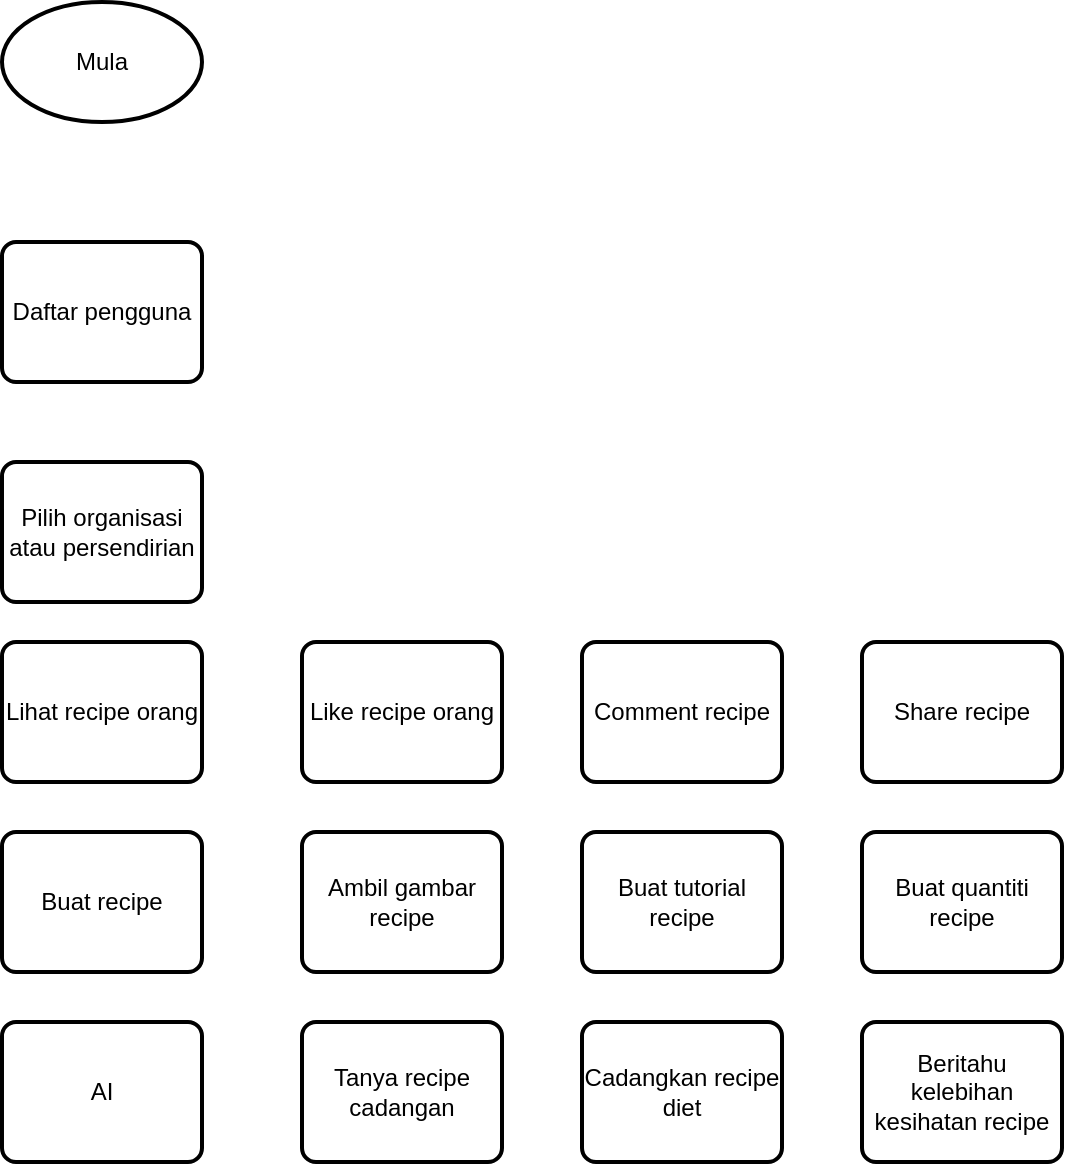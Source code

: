 <mxfile>
    <diagram id="k4Ai0FC05hZyOPEuzvf6" name="Page-1">
        <mxGraphModel dx="1330" dy="783" grid="1" gridSize="10" guides="1" tooltips="1" connect="1" arrows="1" fold="1" page="1" pageScale="1" pageWidth="850" pageHeight="1100" math="0" shadow="0">
            <root>
                <mxCell id="0"/>
                <mxCell id="1" parent="0"/>
                <mxCell id="2" value="Mula" style="strokeWidth=2;html=1;shape=mxgraph.flowchart.start_1;whiteSpace=wrap;" parent="1" vertex="1">
                    <mxGeometry x="130" y="100" width="100" height="60" as="geometry"/>
                </mxCell>
                <mxCell id="3" value="Daftar pengguna" style="rounded=1;whiteSpace=wrap;html=1;absoluteArcSize=1;arcSize=14;strokeWidth=2;" parent="1" vertex="1">
                    <mxGeometry x="130" y="220" width="100" height="70" as="geometry"/>
                </mxCell>
                <mxCell id="6" value="Pilih organisasi atau persendirian" style="rounded=1;whiteSpace=wrap;html=1;absoluteArcSize=1;arcSize=14;strokeWidth=2;" parent="1" vertex="1">
                    <mxGeometry x="130" y="330" width="100" height="70" as="geometry"/>
                </mxCell>
                <mxCell id="7" value="Lihat recipe orang" style="rounded=1;whiteSpace=wrap;html=1;absoluteArcSize=1;arcSize=14;strokeWidth=2;" parent="1" vertex="1">
                    <mxGeometry x="130" y="420" width="100" height="70" as="geometry"/>
                </mxCell>
                <mxCell id="8" value="Like recipe orang" style="rounded=1;whiteSpace=wrap;html=1;absoluteArcSize=1;arcSize=14;strokeWidth=2;" vertex="1" parent="1">
                    <mxGeometry x="280" y="420" width="100" height="70" as="geometry"/>
                </mxCell>
                <mxCell id="9" value="Comment recipe" style="rounded=1;whiteSpace=wrap;html=1;absoluteArcSize=1;arcSize=14;strokeWidth=2;" vertex="1" parent="1">
                    <mxGeometry x="420" y="420" width="100" height="70" as="geometry"/>
                </mxCell>
                <mxCell id="10" value="Share recipe" style="rounded=1;whiteSpace=wrap;html=1;absoluteArcSize=1;arcSize=14;strokeWidth=2;" vertex="1" parent="1">
                    <mxGeometry x="560" y="420" width="100" height="70" as="geometry"/>
                </mxCell>
                <mxCell id="11" value="Buat recipe" style="rounded=1;whiteSpace=wrap;html=1;absoluteArcSize=1;arcSize=14;strokeWidth=2;" vertex="1" parent="1">
                    <mxGeometry x="130" y="515" width="100" height="70" as="geometry"/>
                </mxCell>
                <mxCell id="12" value="Ambil gambar recipe" style="rounded=1;whiteSpace=wrap;html=1;absoluteArcSize=1;arcSize=14;strokeWidth=2;" vertex="1" parent="1">
                    <mxGeometry x="280" y="515" width="100" height="70" as="geometry"/>
                </mxCell>
                <mxCell id="13" value="Buat tutorial recipe" style="rounded=1;whiteSpace=wrap;html=1;absoluteArcSize=1;arcSize=14;strokeWidth=2;" vertex="1" parent="1">
                    <mxGeometry x="420" y="515" width="100" height="70" as="geometry"/>
                </mxCell>
                <mxCell id="14" value="Buat quantiti recipe" style="rounded=1;whiteSpace=wrap;html=1;absoluteArcSize=1;arcSize=14;strokeWidth=2;" vertex="1" parent="1">
                    <mxGeometry x="560" y="515" width="100" height="70" as="geometry"/>
                </mxCell>
                <mxCell id="15" value="AI" style="rounded=1;whiteSpace=wrap;html=1;absoluteArcSize=1;arcSize=14;strokeWidth=2;" vertex="1" parent="1">
                    <mxGeometry x="130" y="610" width="100" height="70" as="geometry"/>
                </mxCell>
                <mxCell id="16" value="Tanya recipe cadangan" style="rounded=1;whiteSpace=wrap;html=1;absoluteArcSize=1;arcSize=14;strokeWidth=2;" vertex="1" parent="1">
                    <mxGeometry x="280" y="610" width="100" height="70" as="geometry"/>
                </mxCell>
                <mxCell id="17" value="Cadangkan recipe diet" style="rounded=1;whiteSpace=wrap;html=1;absoluteArcSize=1;arcSize=14;strokeWidth=2;" vertex="1" parent="1">
                    <mxGeometry x="420" y="610" width="100" height="70" as="geometry"/>
                </mxCell>
                <mxCell id="18" value="Beritahu kelebihan kesihatan recipe" style="rounded=1;whiteSpace=wrap;html=1;absoluteArcSize=1;arcSize=14;strokeWidth=2;" vertex="1" parent="1">
                    <mxGeometry x="560" y="610" width="100" height="70" as="geometry"/>
                </mxCell>
            </root>
        </mxGraphModel>
    </diagram>
</mxfile>